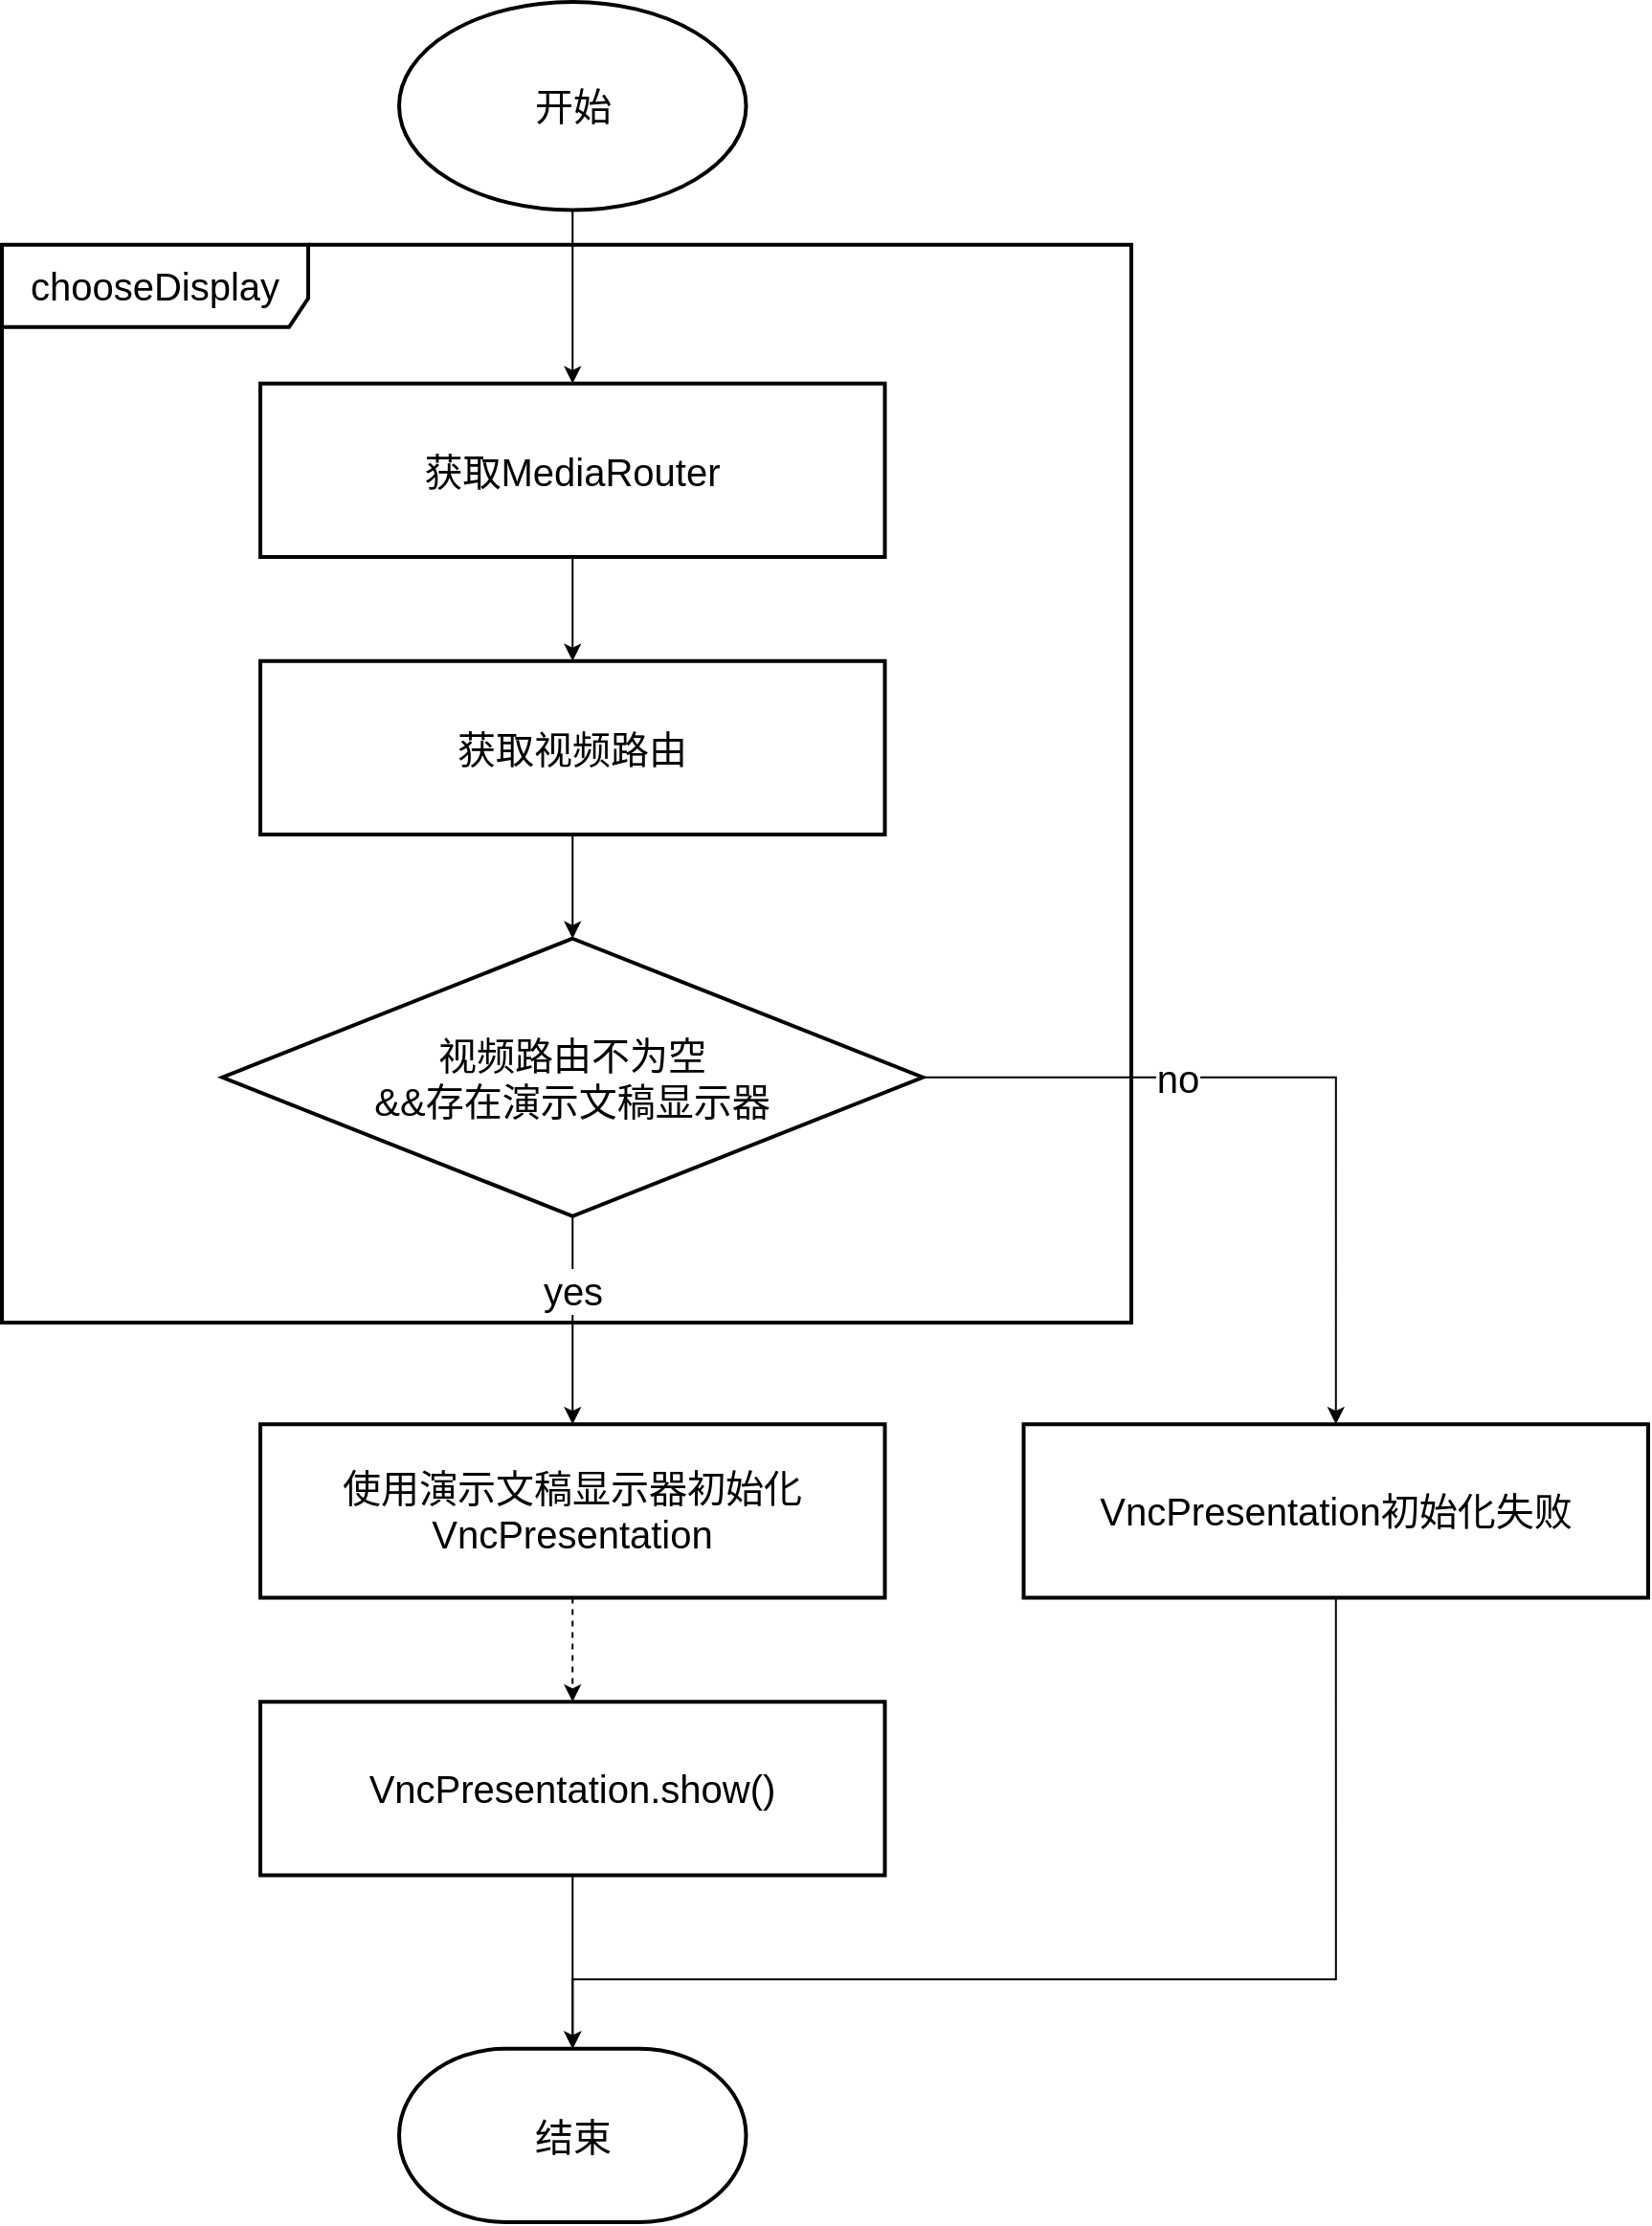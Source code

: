 <mxfile version="14.5.1" type="device"><diagram id="WA7c6y_3_k_A_G83RKql" name="第 1 页"><mxGraphModel dx="1556" dy="1214" grid="1" gridSize="10" guides="1" tooltips="1" connect="1" arrows="1" fold="1" page="1" pageScale="1" pageWidth="827" pageHeight="1169" math="0" shadow="0"><root><mxCell id="0"/><mxCell id="1" parent="0"/><mxCell id="Ok4jFmFD0hM4463VqAI6-52" value="开始" style="strokeWidth=2;html=1;shape=mxgraph.flowchart.start_1;whiteSpace=wrap;fontSize=20;" vertex="1" parent="1"><mxGeometry x="277.5" y="330" width="181.25" height="108.75" as="geometry"/></mxCell><mxCell id="Ok4jFmFD0hM4463VqAI6-53" value="获取MediaRouter" style="rounded=0;whiteSpace=wrap;html=1;absoluteArcSize=1;arcSize=14;strokeWidth=2;fontSize=20;" vertex="1" parent="1"><mxGeometry x="205" y="529.375" width="326.25" height="90.625" as="geometry"/></mxCell><mxCell id="Ok4jFmFD0hM4463VqAI6-59" value="" style="edgeStyle=orthogonalEdgeStyle;rounded=0;orthogonalLoop=1;jettySize=auto;html=1;fontSize=20;" edge="1" parent="1" source="Ok4jFmFD0hM4463VqAI6-52" target="Ok4jFmFD0hM4463VqAI6-53"><mxGeometry x="60" y="330" as="geometry"/></mxCell><mxCell id="Ok4jFmFD0hM4463VqAI6-55" value="获取视频路由" style="rounded=0;whiteSpace=wrap;html=1;absoluteArcSize=1;arcSize=14;strokeWidth=2;fontSize=20;" vertex="1" parent="1"><mxGeometry x="205" y="674.375" width="326.25" height="90.625" as="geometry"/></mxCell><mxCell id="Ok4jFmFD0hM4463VqAI6-62" style="edgeStyle=orthogonalEdgeStyle;rounded=0;orthogonalLoop=1;jettySize=auto;html=1;exitX=0.5;exitY=1;exitDx=0;exitDy=0;entryX=0.5;entryY=0;entryDx=0;entryDy=0;fontSize=20;" edge="1" parent="1" source="Ok4jFmFD0hM4463VqAI6-53" target="Ok4jFmFD0hM4463VqAI6-55"><mxGeometry x="60" y="330" as="geometry"/></mxCell><mxCell id="Ok4jFmFD0hM4463VqAI6-56" value="视频路由不为空&lt;br style=&quot;font-size: 20px;&quot;&gt;&amp;amp;&amp;amp;存在演示文稿显示器" style="strokeWidth=2;html=1;shape=mxgraph.flowchart.decision;whiteSpace=wrap;fontSize=20;" vertex="1" parent="1"><mxGeometry x="185.171" y="819.375" width="365.889" height="145" as="geometry"/></mxCell><mxCell id="Ok4jFmFD0hM4463VqAI6-64" style="edgeStyle=orthogonalEdgeStyle;rounded=0;orthogonalLoop=1;jettySize=auto;html=1;exitX=0.5;exitY=1;exitDx=0;exitDy=0;entryX=0.5;entryY=0;entryDx=0;entryDy=0;entryPerimeter=0;fontSize=20;" edge="1" parent="1" source="Ok4jFmFD0hM4463VqAI6-55" target="Ok4jFmFD0hM4463VqAI6-56"><mxGeometry x="60" y="330" as="geometry"/></mxCell><mxCell id="Ok4jFmFD0hM4463VqAI6-65" value="使用演示文稿显示器初始化VncPresentation" style="rounded=0;whiteSpace=wrap;html=1;absoluteArcSize=1;arcSize=14;strokeWidth=2;fontSize=20;" vertex="1" parent="1"><mxGeometry x="205" y="1073.125" width="326.25" height="90.625" as="geometry"/></mxCell><mxCell id="Ok4jFmFD0hM4463VqAI6-71" value="VncPresentation.show()" style="rounded=0;whiteSpace=wrap;html=1;absoluteArcSize=1;arcSize=14;strokeWidth=2;fontSize=20;" vertex="1" parent="1"><mxGeometry x="205" y="1218.125" width="326.25" height="90.625" as="geometry"/></mxCell><mxCell id="Ok4jFmFD0hM4463VqAI6-72" style="edgeStyle=orthogonalEdgeStyle;rounded=0;orthogonalLoop=1;jettySize=auto;html=1;exitX=0.5;exitY=1;exitDx=0;exitDy=0;dashed=1;fontSize=20;" edge="1" parent="1" source="Ok4jFmFD0hM4463VqAI6-65" target="Ok4jFmFD0hM4463VqAI6-71"><mxGeometry x="60" y="330" as="geometry"><Array as="points"><mxPoint x="368.125" y="1181.875"/><mxPoint x="368.125" y="1181.875"/></Array></mxGeometry></mxCell><mxCell id="Ok4jFmFD0hM4463VqAI6-74" value="结束" style="strokeWidth=2;html=1;shape=mxgraph.flowchart.terminator;whiteSpace=wrap;rounded=0;fontSize=20;" vertex="1" parent="1"><mxGeometry x="277.5" y="1399.375" width="181.25" height="90.625" as="geometry"/></mxCell><mxCell id="Ok4jFmFD0hM4463VqAI6-75" style="edgeStyle=orthogonalEdgeStyle;rounded=0;orthogonalLoop=1;jettySize=auto;html=1;exitX=0.5;exitY=1;exitDx=0;exitDy=0;entryX=0.5;entryY=0;entryDx=0;entryDy=0;entryPerimeter=0;fontSize=20;" edge="1" parent="1" source="Ok4jFmFD0hM4463VqAI6-71" target="Ok4jFmFD0hM4463VqAI6-74"><mxGeometry x="60" y="330" as="geometry"/></mxCell><mxCell id="Ok4jFmFD0hM4463VqAI6-76" value="" style="endArrow=classic;html=1;exitX=0.5;exitY=1;exitDx=0;exitDy=0;exitPerimeter=0;entryX=0.5;entryY=0;entryDx=0;entryDy=0;fontSize=20;" edge="1" parent="1" source="Ok4jFmFD0hM4463VqAI6-56" target="Ok4jFmFD0hM4463VqAI6-65"><mxGeometry x="60" y="330" as="geometry"><mxPoint x="549.375" y="873.75" as="sourcePoint"/><mxPoint x="730.625" y="873.75" as="targetPoint"/></mxGeometry></mxCell><mxCell id="Ok4jFmFD0hM4463VqAI6-77" value="yes" style="edgeLabel;resizable=0;html=1;align=center;verticalAlign=middle;fontSize=20;" connectable="0" vertex="1" parent="Ok4jFmFD0hM4463VqAI6-76"><mxGeometry relative="1" as="geometry"><mxPoint y="-16" as="offset"/></mxGeometry></mxCell><mxCell id="Ok4jFmFD0hM4463VqAI6-81" style="edgeStyle=orthogonalEdgeStyle;rounded=0;orthogonalLoop=1;jettySize=auto;html=1;exitX=0.5;exitY=1;exitDx=0;exitDy=0;fontSize=20;" edge="1" parent="1" source="Ok4jFmFD0hM4463VqAI6-78" target="Ok4jFmFD0hM4463VqAI6-74"><mxGeometry x="60" y="330" as="geometry"><Array as="points"><mxPoint x="766.875" y="1363.125"/><mxPoint x="368.125" y="1363.125"/></Array></mxGeometry></mxCell><mxCell id="Ok4jFmFD0hM4463VqAI6-78" value="VncPresentation初始化失败" style="rounded=0;whiteSpace=wrap;html=1;absoluteArcSize=1;arcSize=14;strokeWidth=2;fontSize=20;" vertex="1" parent="1"><mxGeometry x="603.75" y="1073.125" width="326.25" height="90.625" as="geometry"/></mxCell><mxCell id="Ok4jFmFD0hM4463VqAI6-79" value="" style="endArrow=classic;html=1;exitX=1;exitY=0.5;exitDx=0;exitDy=0;exitPerimeter=0;entryX=0.5;entryY=0;entryDx=0;entryDy=0;edgeStyle=orthogonalEdgeStyle;rounded=0;fontSize=20;" edge="1" parent="1" source="Ok4jFmFD0hM4463VqAI6-56" target="Ok4jFmFD0hM4463VqAI6-78"><mxGeometry x="60" y="330" as="geometry"><mxPoint x="549.375" y="1000.625" as="sourcePoint"/><mxPoint x="730.625" y="1000.625" as="targetPoint"/></mxGeometry></mxCell><mxCell id="Ok4jFmFD0hM4463VqAI6-80" value="no" style="edgeLabel;resizable=0;html=1;align=center;verticalAlign=middle;fontSize=20;" connectable="0" vertex="1" parent="Ok4jFmFD0hM4463VqAI6-79"><mxGeometry relative="1" as="geometry"><mxPoint x="-66" as="offset"/></mxGeometry></mxCell><mxCell id="Ok4jFmFD0hM4463VqAI6-83" value="chooseDisplay" style="shape=umlFrame;whiteSpace=wrap;html=1;rounded=0;strokeWidth=2;fillColor=none;width=160;height=43;flipH=0;fontSize=20;" vertex="1" parent="1"><mxGeometry x="70" y="456.88" width="590" height="563.12" as="geometry"/></mxCell></root></mxGraphModel></diagram></mxfile>
